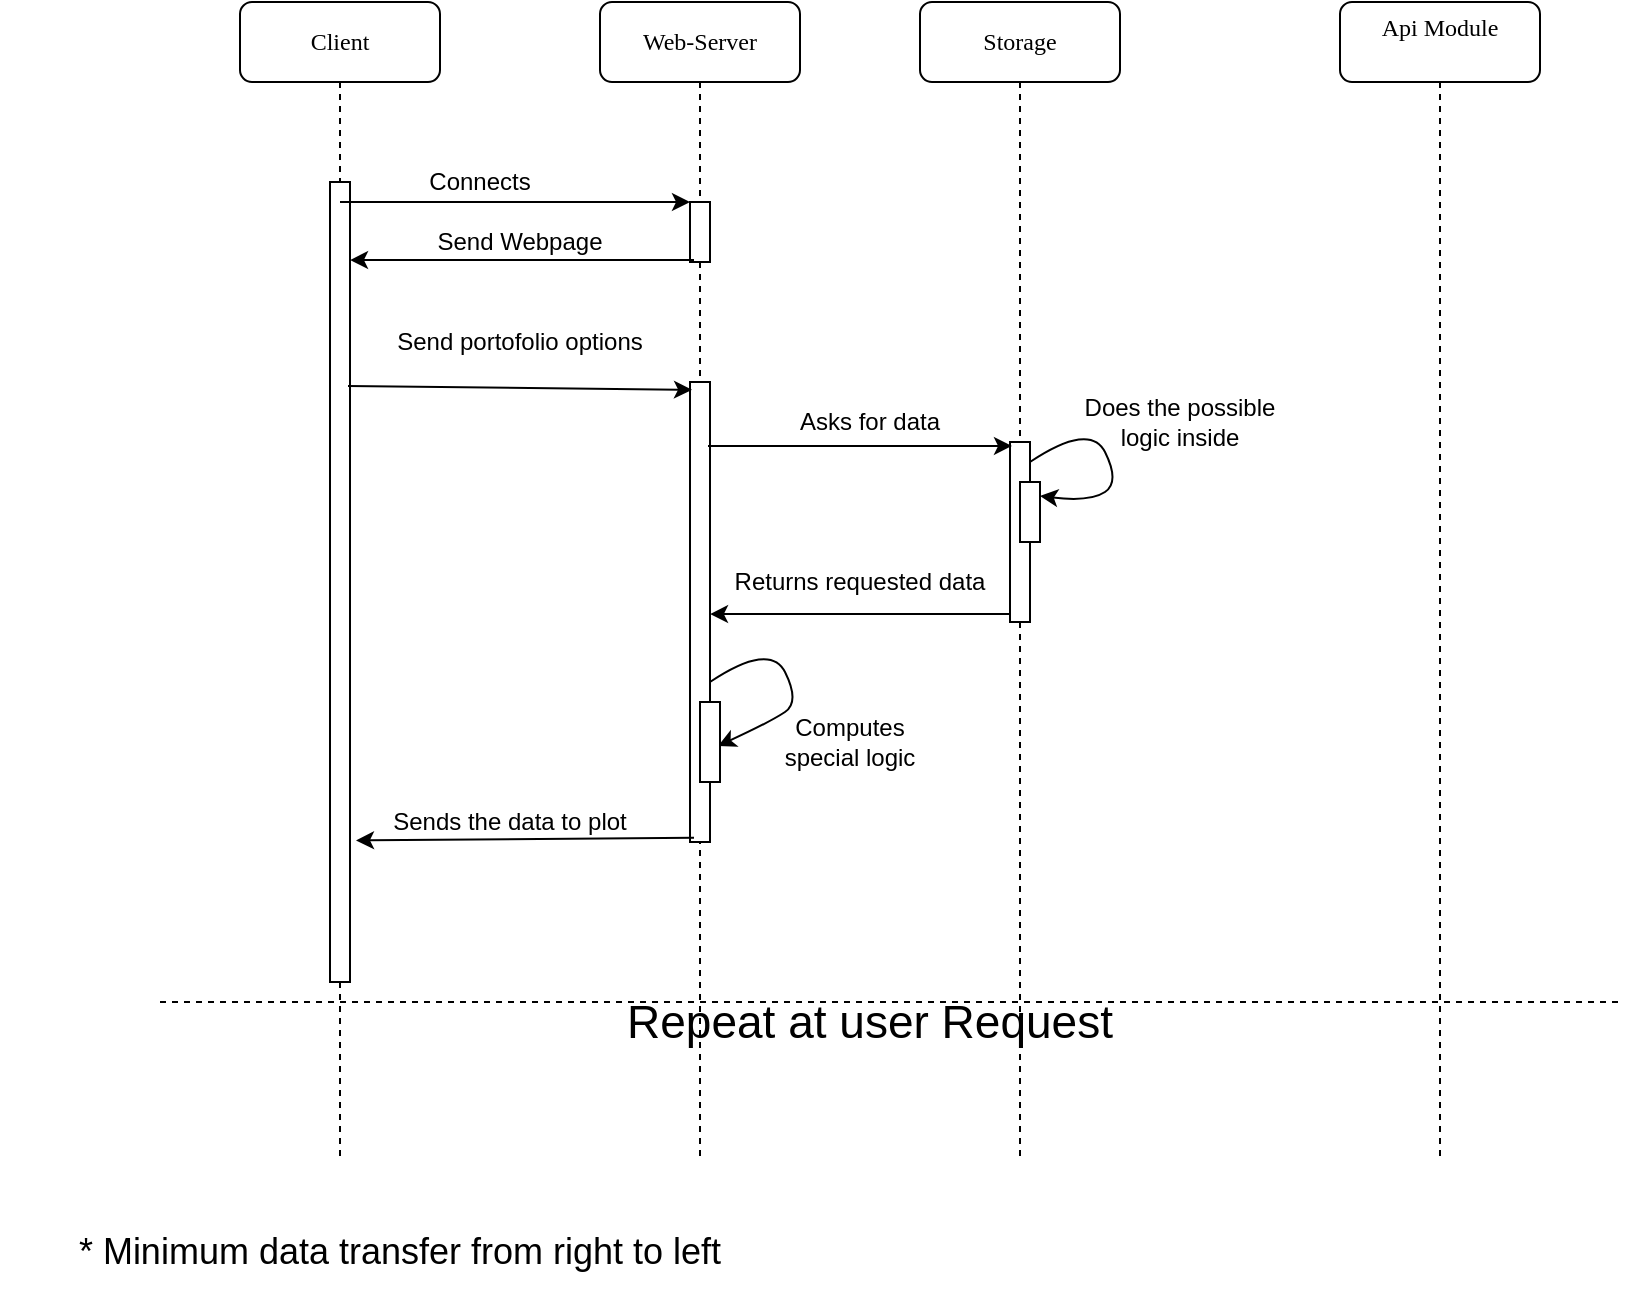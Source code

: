 <mxfile version="12.1.3" type="device" pages="1"><diagram name="Page-1" id="13e1069c-82ec-6db2-03f1-153e76fe0fe0"><mxGraphModel dx="2508" dy="1010" grid="1" gridSize="10" guides="1" tooltips="1" connect="1" arrows="1" fold="1" page="1" pageScale="1" pageWidth="1100" pageHeight="850" background="#ffffff" math="0" shadow="0"><root><mxCell id="0"/><mxCell id="1" parent="0"/><mxCell id="7baba1c4bc27f4b0-2" value="Web-Server" style="shape=umlLifeline;perimeter=lifelinePerimeter;whiteSpace=wrap;html=1;container=1;collapsible=0;recursiveResize=0;outlineConnect=0;rounded=1;shadow=0;comic=0;labelBackgroundColor=none;strokeColor=#000000;strokeWidth=1;fillColor=#FFFFFF;fontFamily=Verdana;fontSize=12;fontColor=#000000;align=center;" parent="1" vertex="1"><mxGeometry x="280" y="80" width="100" height="580" as="geometry"/></mxCell><mxCell id="eZpwMjorb8yCkf6EmYCM-4" value="" style="html=1;points=[];perimeter=orthogonalPerimeter;rounded=0;shadow=0;comic=0;labelBackgroundColor=none;strokeColor=#000000;strokeWidth=1;fillColor=#FFFFFF;fontFamily=Verdana;fontSize=12;fontColor=#000000;align=center;" parent="7baba1c4bc27f4b0-2" vertex="1"><mxGeometry x="45" y="100" width="10" height="30" as="geometry"/></mxCell><mxCell id="eZpwMjorb8yCkf6EmYCM-1" value="" style="html=1;points=[];perimeter=orthogonalPerimeter;rounded=0;shadow=0;comic=0;labelBackgroundColor=none;strokeColor=#000000;strokeWidth=1;fillColor=#FFFFFF;fontFamily=Verdana;fontSize=12;fontColor=#000000;align=center;" parent="7baba1c4bc27f4b0-2" vertex="1"><mxGeometry x="45" y="190" width="10" height="230" as="geometry"/></mxCell><mxCell id="7baba1c4bc27f4b0-3" value="Storage" style="shape=umlLifeline;perimeter=lifelinePerimeter;whiteSpace=wrap;html=1;container=1;collapsible=0;recursiveResize=0;outlineConnect=0;rounded=1;shadow=0;comic=0;labelBackgroundColor=none;strokeColor=#000000;strokeWidth=1;fillColor=#FFFFFF;fontFamily=Verdana;fontSize=12;fontColor=#000000;align=center;" parent="1" vertex="1"><mxGeometry x="440" y="80" width="100" height="580" as="geometry"/></mxCell><mxCell id="eZpwMjorb8yCkf6EmYCM-15" value="" style="html=1;points=[];perimeter=orthogonalPerimeter;rounded=0;shadow=0;comic=0;labelBackgroundColor=none;strokeColor=#000000;strokeWidth=1;fillColor=#FFFFFF;fontFamily=Verdana;fontSize=12;fontColor=#000000;align=center;" parent="7baba1c4bc27f4b0-3" vertex="1"><mxGeometry x="45" y="220" width="10" height="90" as="geometry"/></mxCell><mxCell id="7baba1c4bc27f4b0-4" value="&lt;div&gt;Api Module&lt;/div&gt;&lt;div&gt;&lt;br&gt;&lt;/div&gt;" style="shape=umlLifeline;perimeter=lifelinePerimeter;whiteSpace=wrap;html=1;container=1;collapsible=0;recursiveResize=0;outlineConnect=0;rounded=1;shadow=0;comic=0;labelBackgroundColor=none;strokeColor=#000000;strokeWidth=1;fillColor=#FFFFFF;fontFamily=Verdana;fontSize=12;fontColor=#000000;align=center;" parent="1" vertex="1"><mxGeometry x="650" y="80" width="100" height="580" as="geometry"/></mxCell><mxCell id="7baba1c4bc27f4b0-8" value="Client" style="shape=umlLifeline;perimeter=lifelinePerimeter;whiteSpace=wrap;html=1;container=1;collapsible=0;recursiveResize=0;outlineConnect=0;rounded=1;shadow=0;comic=0;labelBackgroundColor=none;strokeColor=#000000;strokeWidth=1;fillColor=#FFFFFF;fontFamily=Verdana;fontSize=12;fontColor=#000000;align=center;" parent="1" vertex="1"><mxGeometry x="100" y="80" width="100" height="580" as="geometry"/></mxCell><mxCell id="7baba1c4bc27f4b0-16" value="" style="html=1;points=[];perimeter=orthogonalPerimeter;rounded=0;shadow=0;comic=0;labelBackgroundColor=none;strokeColor=#000000;strokeWidth=1;fillColor=#FFFFFF;fontFamily=Verdana;fontSize=12;fontColor=#000000;align=center;" parent="7baba1c4bc27f4b0-8" vertex="1"><mxGeometry x="45" y="90" width="10" height="400" as="geometry"/></mxCell><mxCell id="eZpwMjorb8yCkf6EmYCM-2" value="" style="endArrow=classic;html=1;entryX=0;entryY=0;entryDx=0;entryDy=0;entryPerimeter=0;" parent="1" target="eZpwMjorb8yCkf6EmYCM-4" edge="1"><mxGeometry width="50" height="50" relative="1" as="geometry"><mxPoint x="150" y="180" as="sourcePoint"/><mxPoint x="300" y="180" as="targetPoint"/></mxGeometry></mxCell><mxCell id="eZpwMjorb8yCkf6EmYCM-3" value="&lt;div&gt;Connects&lt;/div&gt;" style="text;html=1;strokeColor=none;fillColor=none;align=center;verticalAlign=middle;whiteSpace=wrap;rounded=0;" parent="1" vertex="1"><mxGeometry x="200" y="160" width="40" height="20" as="geometry"/></mxCell><mxCell id="eZpwMjorb8yCkf6EmYCM-5" value="" style="endArrow=classic;html=1;exitX=0.2;exitY=0.967;exitDx=0;exitDy=0;exitPerimeter=0;" parent="1" source="eZpwMjorb8yCkf6EmYCM-4" target="7baba1c4bc27f4b0-16" edge="1"><mxGeometry width="50" height="50" relative="1" as="geometry"><mxPoint x="240" y="250" as="sourcePoint"/><mxPoint x="290" y="200" as="targetPoint"/></mxGeometry></mxCell><mxCell id="eZpwMjorb8yCkf6EmYCM-6" value="Send Webpage" style="text;html=1;strokeColor=none;fillColor=none;align=center;verticalAlign=middle;whiteSpace=wrap;rounded=0;" parent="1" vertex="1"><mxGeometry x="190" y="190" width="100" height="20" as="geometry"/></mxCell><mxCell id="eZpwMjorb8yCkf6EmYCM-9" value="" style="endArrow=classic;html=1;entryX=0.1;entryY=0.017;entryDx=0;entryDy=0;entryPerimeter=0;" parent="1" target="eZpwMjorb8yCkf6EmYCM-1" edge="1"><mxGeometry width="50" height="50" relative="1" as="geometry"><mxPoint x="154" y="272" as="sourcePoint"/><mxPoint x="270" y="230" as="targetPoint"/></mxGeometry></mxCell><mxCell id="eZpwMjorb8yCkf6EmYCM-12" value="Send portofolio options" style="text;html=1;strokeColor=none;fillColor=none;align=center;verticalAlign=middle;whiteSpace=wrap;rounded=0;" parent="1" vertex="1"><mxGeometry x="165" y="240" width="150" height="20" as="geometry"/></mxCell><mxCell id="eZpwMjorb8yCkf6EmYCM-17" value="" style="endArrow=classic;html=1;entryX=0.1;entryY=0.022;entryDx=0;entryDy=0;entryPerimeter=0;" parent="1" target="eZpwMjorb8yCkf6EmYCM-15" edge="1"><mxGeometry width="50" height="50" relative="1" as="geometry"><mxPoint x="334" y="302" as="sourcePoint"/><mxPoint x="380" y="250" as="targetPoint"/></mxGeometry></mxCell><mxCell id="eZpwMjorb8yCkf6EmYCM-18" value="Asks for data" style="text;html=1;strokeColor=none;fillColor=none;align=center;verticalAlign=middle;whiteSpace=wrap;rounded=0;" parent="1" vertex="1"><mxGeometry x="360" y="280" width="110" height="20" as="geometry"/></mxCell><mxCell id="eZpwMjorb8yCkf6EmYCM-21" value="" style="html=1;points=[];perimeter=orthogonalPerimeter;rounded=0;shadow=0;comic=0;labelBackgroundColor=none;strokeColor=#000000;strokeWidth=1;fillColor=#FFFFFF;fontFamily=Verdana;fontSize=12;fontColor=#000000;align=center;" parent="1" vertex="1"><mxGeometry x="490" y="320" width="10" height="30" as="geometry"/></mxCell><mxCell id="eZpwMjorb8yCkf6EmYCM-27" value="" style="curved=1;endArrow=classic;html=1;entryX=1;entryY=0.233;entryDx=0;entryDy=0;entryPerimeter=0;" parent="1" target="eZpwMjorb8yCkf6EmYCM-21" edge="1"><mxGeometry width="50" height="50" relative="1" as="geometry"><mxPoint x="495" y="310" as="sourcePoint"/><mxPoint x="505" y="330" as="targetPoint"/><Array as="points"><mxPoint x="525" y="290"/><mxPoint x="540" y="320"/><mxPoint x="525" y="330"/></Array></mxGeometry></mxCell><mxCell id="eZpwMjorb8yCkf6EmYCM-28" value="Does the possible logic inside" style="text;html=1;strokeColor=none;fillColor=none;align=center;verticalAlign=middle;whiteSpace=wrap;rounded=0;" parent="1" vertex="1"><mxGeometry x="510" y="280" width="120" height="20" as="geometry"/></mxCell><mxCell id="eZpwMjorb8yCkf6EmYCM-29" value="" style="endArrow=classic;html=1;exitX=0;exitY=0.956;exitDx=0;exitDy=0;exitPerimeter=0;" parent="1" source="eZpwMjorb8yCkf6EmYCM-15" target="eZpwMjorb8yCkf6EmYCM-1" edge="1"><mxGeometry width="50" height="50" relative="1" as="geometry"><mxPoint x="380" y="370" as="sourcePoint"/><mxPoint x="340" y="387" as="targetPoint"/></mxGeometry></mxCell><mxCell id="eZpwMjorb8yCkf6EmYCM-30" value="Returns requested data" style="text;html=1;strokeColor=none;fillColor=none;align=center;verticalAlign=middle;whiteSpace=wrap;rounded=0;" parent="1" vertex="1"><mxGeometry x="340" y="360" width="140" height="20" as="geometry"/></mxCell><mxCell id="eZpwMjorb8yCkf6EmYCM-32" value="" style="curved=1;endArrow=classic;html=1;entryX=0.9;entryY=0.55;entryDx=0;entryDy=0;entryPerimeter=0;" parent="1" target="eZpwMjorb8yCkf6EmYCM-33" edge="1"><mxGeometry width="50" height="50" relative="1" as="geometry"><mxPoint x="335" y="420" as="sourcePoint"/><mxPoint x="340" y="436.99" as="targetPoint"/><Array as="points"><mxPoint x="365" y="400"/><mxPoint x="380" y="430"/><mxPoint x="365" y="440"/></Array></mxGeometry></mxCell><mxCell id="eZpwMjorb8yCkf6EmYCM-33" value="" style="html=1;points=[];perimeter=orthogonalPerimeter;rounded=0;shadow=0;comic=0;labelBackgroundColor=none;strokeColor=#000000;strokeWidth=1;fillColor=#FFFFFF;fontFamily=Verdana;fontSize=12;fontColor=#000000;align=center;" parent="1" vertex="1"><mxGeometry x="330" y="430" width="10" height="40" as="geometry"/></mxCell><mxCell id="eZpwMjorb8yCkf6EmYCM-34" value="Computes special logic" style="text;html=1;strokeColor=none;fillColor=none;align=center;verticalAlign=middle;whiteSpace=wrap;rounded=0;" parent="1" vertex="1"><mxGeometry x="370" y="440" width="70" height="20" as="geometry"/></mxCell><mxCell id="eZpwMjorb8yCkf6EmYCM-38" value="" style="endArrow=classic;html=1;exitX=0.2;exitY=0.991;exitDx=0;exitDy=0;exitPerimeter=0;entryX=1.3;entryY=0.823;entryDx=0;entryDy=0;entryPerimeter=0;" parent="1" source="eZpwMjorb8yCkf6EmYCM-1" target="7baba1c4bc27f4b0-16" edge="1"><mxGeometry width="50" height="50" relative="1" as="geometry"><mxPoint x="100" y="730" as="sourcePoint"/><mxPoint x="150" y="680" as="targetPoint"/></mxGeometry></mxCell><mxCell id="eZpwMjorb8yCkf6EmYCM-39" value="Sends the data to plot" style="text;html=1;strokeColor=none;fillColor=none;align=center;verticalAlign=middle;whiteSpace=wrap;rounded=0;" parent="1" vertex="1"><mxGeometry x="150" y="480" width="170" height="20" as="geometry"/></mxCell><mxCell id="eZpwMjorb8yCkf6EmYCM-40" value="" style="endArrow=none;dashed=1;html=1;" parent="1" edge="1"><mxGeometry width="50" height="50" relative="1" as="geometry"><mxPoint x="60" y="580" as="sourcePoint"/><mxPoint x="790" y="580" as="targetPoint"/></mxGeometry></mxCell><mxCell id="eZpwMjorb8yCkf6EmYCM-41" value="Repeat at user Request" style="text;html=1;strokeColor=none;fillColor=none;align=center;verticalAlign=middle;whiteSpace=wrap;rounded=0;fontSize=23;" parent="1" vertex="1"><mxGeometry x="280" y="580" width="270" height="20" as="geometry"/></mxCell><mxCell id="mF0dxdTHimR9yo3gJ6CP-1" value="* Minimum data transfer from right to left" style="text;html=1;strokeColor=none;fillColor=none;align=center;verticalAlign=middle;whiteSpace=wrap;rounded=0;fontSize=18;" vertex="1" parent="1"><mxGeometry x="-20" y="680" width="400" height="50" as="geometry"/></mxCell></root></mxGraphModel></diagram></mxfile>